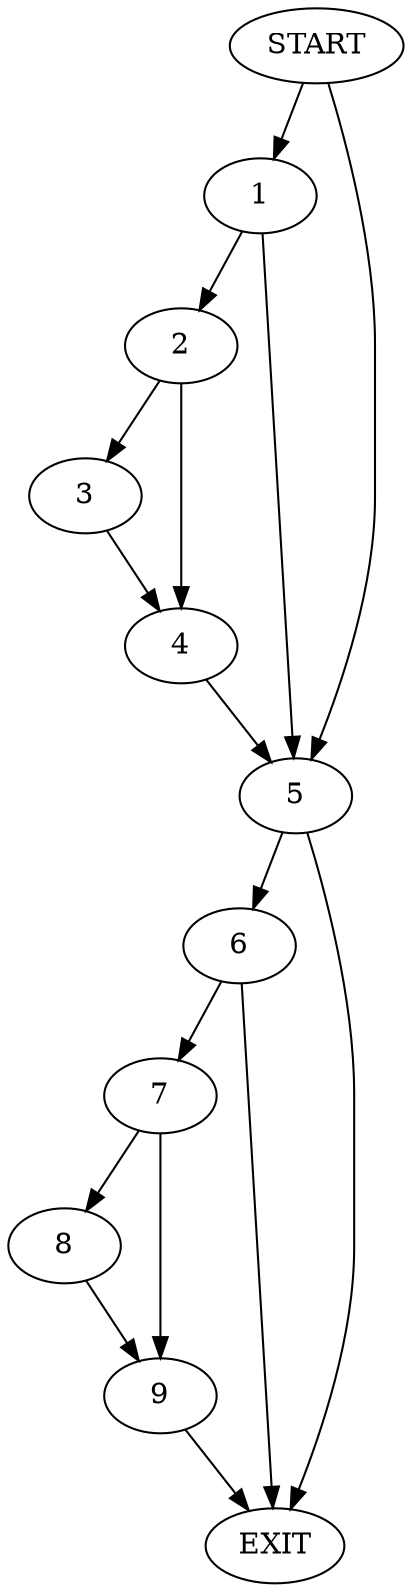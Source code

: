 digraph { 
0 [label="START"];
1;
2;
3;
4;
5;
6;
7;
8;
9;
10[label="EXIT"];
0 -> 1;
0 -> 5;
1 -> 2;
1 -> 5;
2 -> 3;
2 -> 4;
3 -> 4;
4 -> 5;
5 -> 6;
5 -> 10;
6 -> 7;
6 -> 10;
7 -> 8;
7 -> 9;
8 -> 9;
9 -> 10;
}